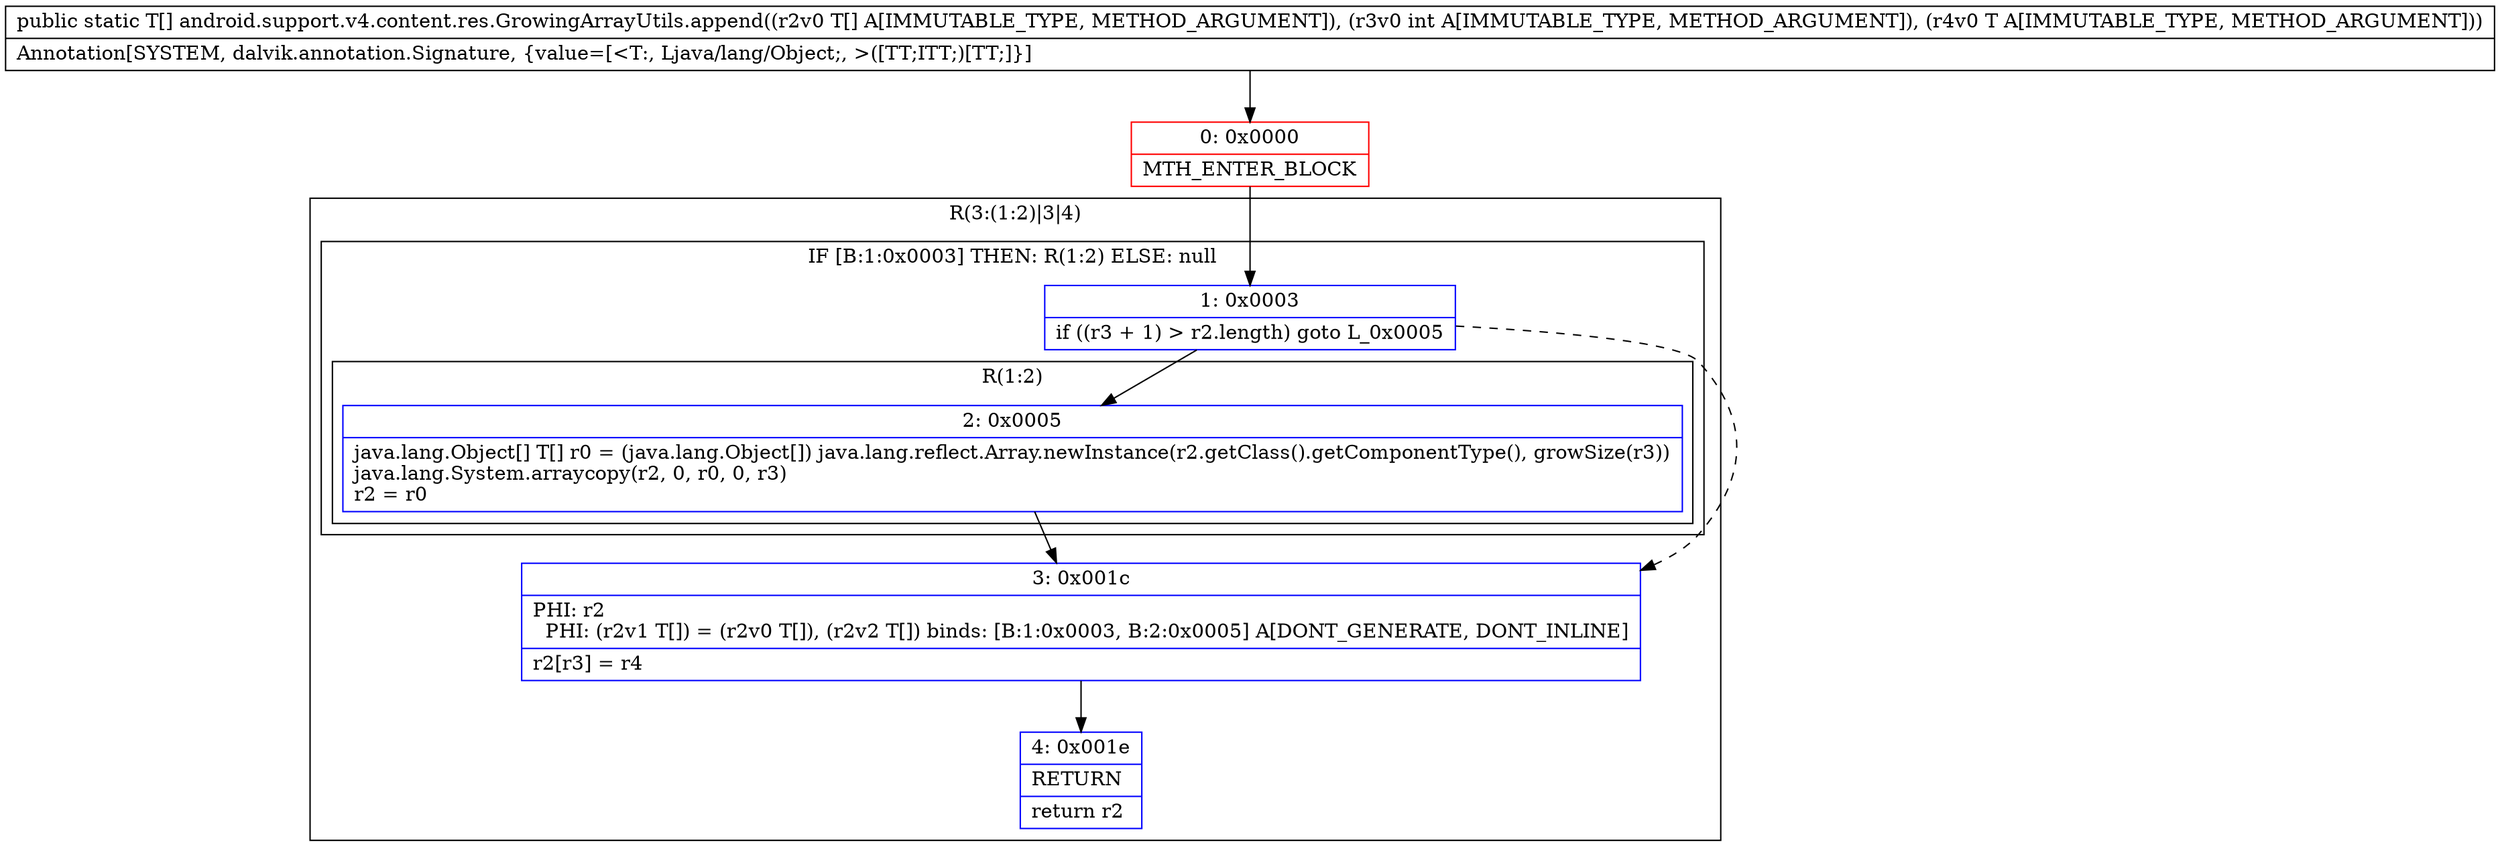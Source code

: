 digraph "CFG forandroid.support.v4.content.res.GrowingArrayUtils.append([Ljava\/lang\/Object;ILjava\/lang\/Object;)[Ljava\/lang\/Object;" {
subgraph cluster_Region_1178141669 {
label = "R(3:(1:2)|3|4)";
node [shape=record,color=blue];
subgraph cluster_IfRegion_1205418766 {
label = "IF [B:1:0x0003] THEN: R(1:2) ELSE: null";
node [shape=record,color=blue];
Node_1 [shape=record,label="{1\:\ 0x0003|if ((r3 + 1) \> r2.length) goto L_0x0005\l}"];
subgraph cluster_Region_1917835079 {
label = "R(1:2)";
node [shape=record,color=blue];
Node_2 [shape=record,label="{2\:\ 0x0005|java.lang.Object[] T[] r0 = (java.lang.Object[]) java.lang.reflect.Array.newInstance(r2.getClass().getComponentType(), growSize(r3))\ljava.lang.System.arraycopy(r2, 0, r0, 0, r3)\lr2 = r0\l}"];
}
}
Node_3 [shape=record,label="{3\:\ 0x001c|PHI: r2 \l  PHI: (r2v1 T[]) = (r2v0 T[]), (r2v2 T[]) binds: [B:1:0x0003, B:2:0x0005] A[DONT_GENERATE, DONT_INLINE]\l|r2[r3] = r4\l}"];
Node_4 [shape=record,label="{4\:\ 0x001e|RETURN\l|return r2\l}"];
}
Node_0 [shape=record,color=red,label="{0\:\ 0x0000|MTH_ENTER_BLOCK\l}"];
MethodNode[shape=record,label="{public static T[] android.support.v4.content.res.GrowingArrayUtils.append((r2v0 T[] A[IMMUTABLE_TYPE, METHOD_ARGUMENT]), (r3v0 int A[IMMUTABLE_TYPE, METHOD_ARGUMENT]), (r4v0 T A[IMMUTABLE_TYPE, METHOD_ARGUMENT]))  | Annotation[SYSTEM, dalvik.annotation.Signature, \{value=[\<T:, Ljava\/lang\/Object;, \>([TT;ITT;)[TT;]\}]\l}"];
MethodNode -> Node_0;
Node_1 -> Node_2;
Node_1 -> Node_3[style=dashed];
Node_2 -> Node_3;
Node_3 -> Node_4;
Node_0 -> Node_1;
}

